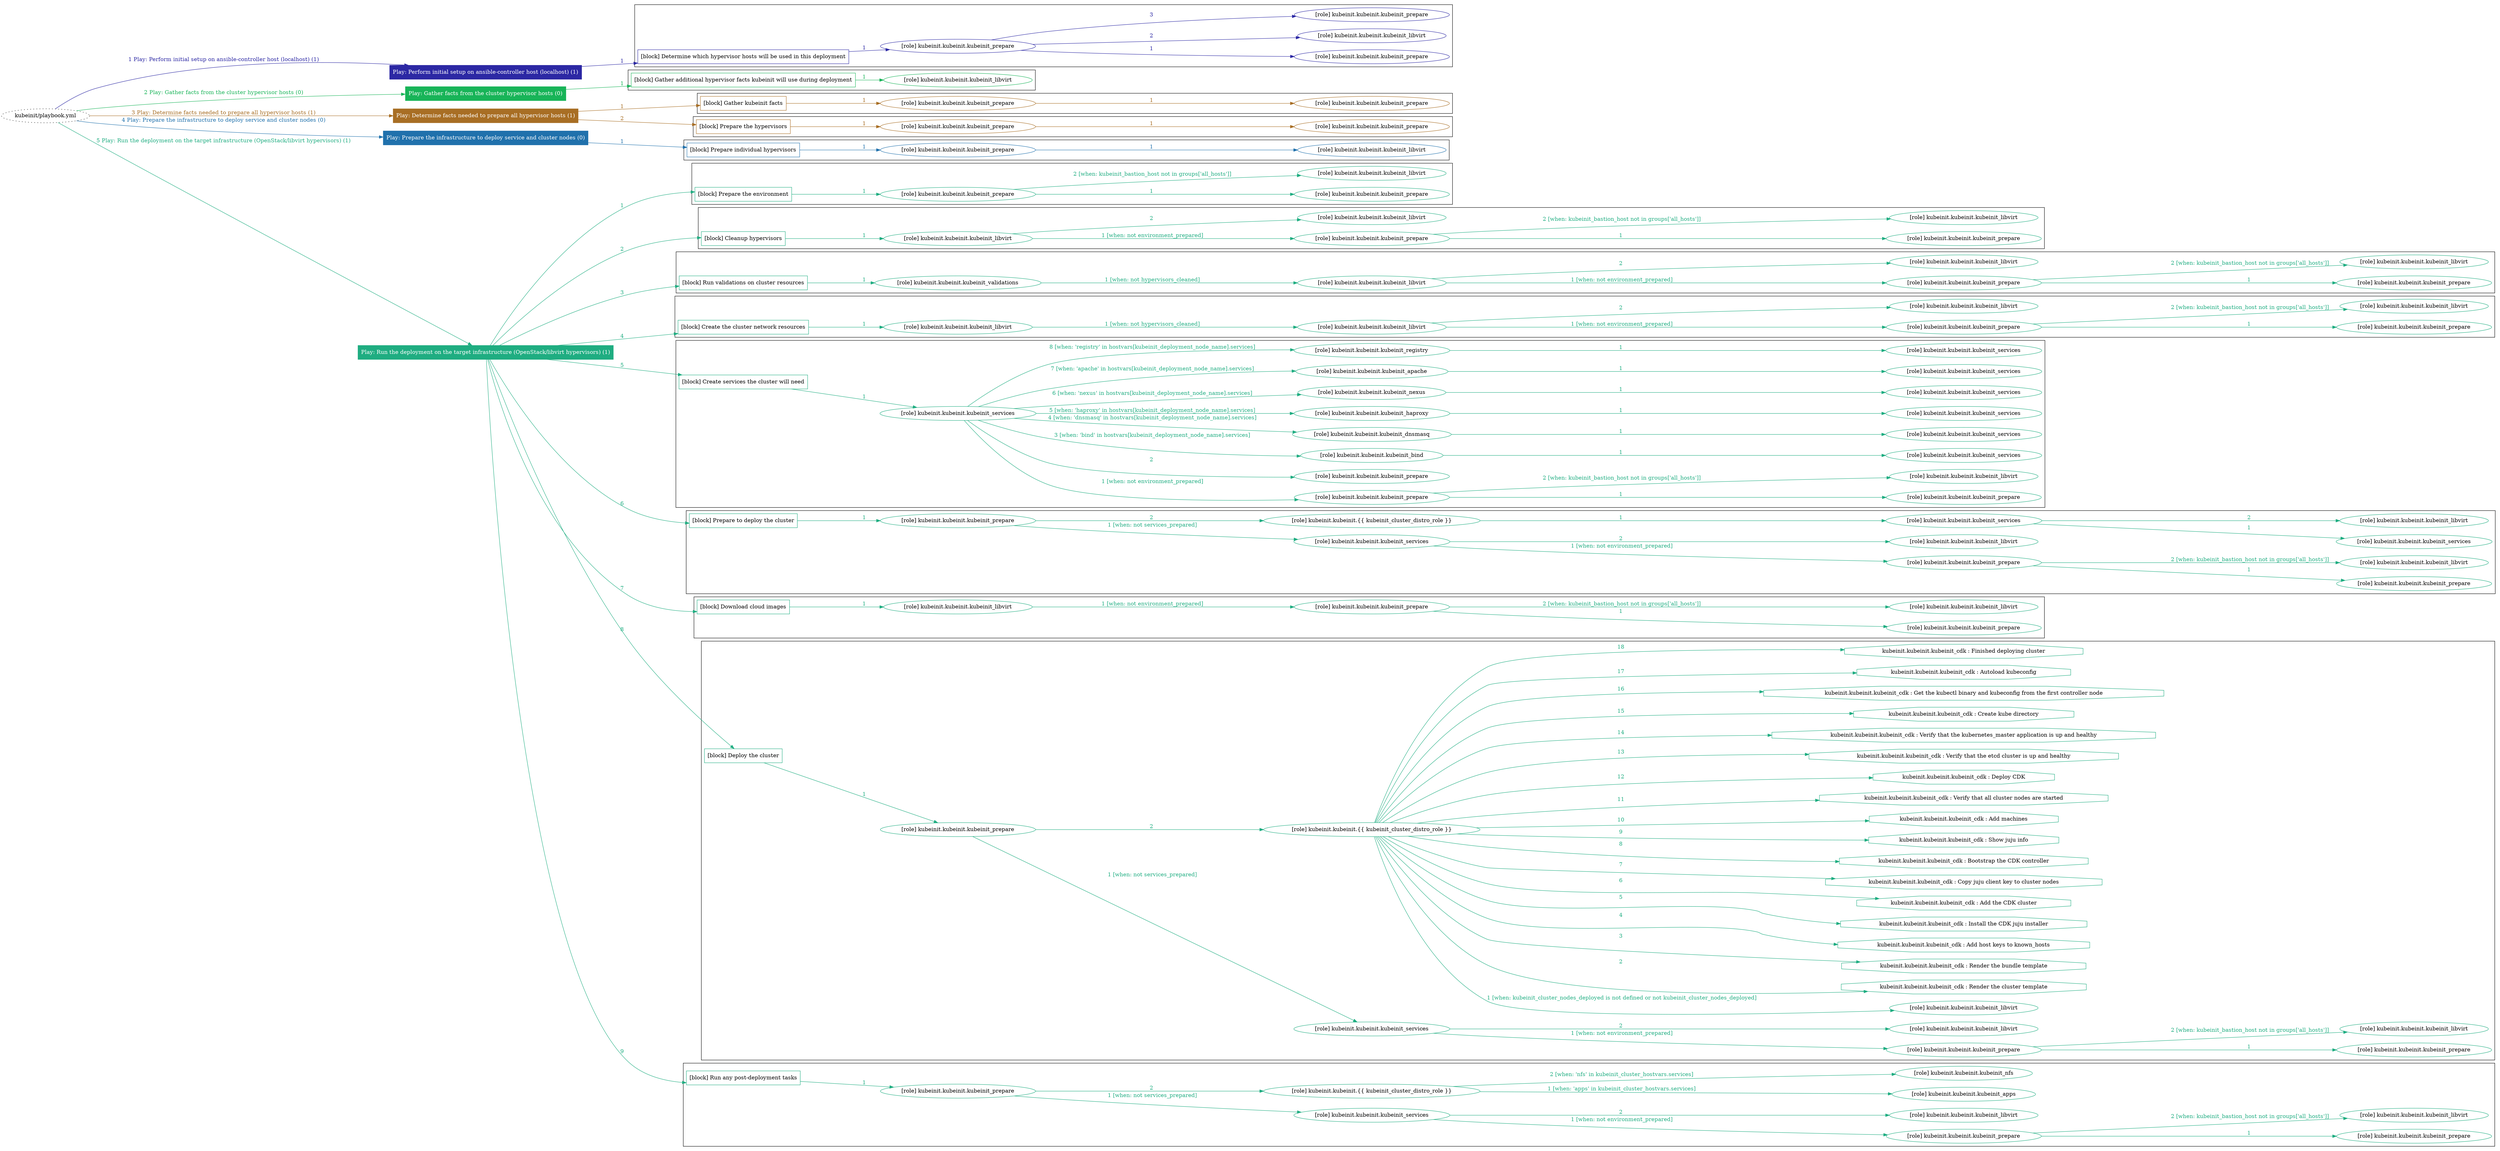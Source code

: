 digraph {
	graph [concentrate=true ordering=in rankdir=LR ratio=fill]
	edge [esep=5 sep=10]
	"kubeinit/playbook.yml" [URL="/home/runner/work/kubeinit/kubeinit/kubeinit/playbook.yml" id=playbook_99e4cdc0 style=dotted]
	"kubeinit/playbook.yml" -> play_161d84de [label="1 Play: Perform initial setup on ansible-controller host (localhost) (1)" color="#2c28a4" fontcolor="#2c28a4" id=edge_playbook_99e4cdc0_play_161d84de labeltooltip="1 Play: Perform initial setup on ansible-controller host (localhost) (1)" tooltip="1 Play: Perform initial setup on ansible-controller host (localhost) (1)"]
	subgraph "Play: Perform initial setup on ansible-controller host (localhost) (1)" {
		play_161d84de [label="Play: Perform initial setup on ansible-controller host (localhost) (1)" URL="/home/runner/work/kubeinit/kubeinit/kubeinit/playbook.yml" color="#2c28a4" fontcolor="#ffffff" id=play_161d84de shape=box style=filled tooltip=localhost]
		play_161d84de -> block_3e3df828 [label=1 color="#2c28a4" fontcolor="#2c28a4" id=edge_1_play_161d84de_block_3e3df828 labeltooltip=1 tooltip=1]
		subgraph cluster_block_3e3df828 {
			block_3e3df828 [label="[block] Determine which hypervisor hosts will be used in this deployment" URL="/home/runner/work/kubeinit/kubeinit/kubeinit/playbook.yml" color="#2c28a4" id=block_3e3df828 labeltooltip="Determine which hypervisor hosts will be used in this deployment" shape=box tooltip="Determine which hypervisor hosts will be used in this deployment"]
			block_3e3df828 -> role_c473cab2 [label="1 " color="#2c28a4" fontcolor="#2c28a4" id=edge_1_block_3e3df828_role_c473cab2 labeltooltip="1 " tooltip="1 "]
			subgraph "kubeinit.kubeinit.kubeinit_prepare" {
				role_c473cab2 [label="[role] kubeinit.kubeinit.kubeinit_prepare" URL="/home/runner/work/kubeinit/kubeinit/kubeinit/playbook.yml" color="#2c28a4" id=role_c473cab2 tooltip="kubeinit.kubeinit.kubeinit_prepare"]
				role_c473cab2 -> role_3281b7e7 [label="1 " color="#2c28a4" fontcolor="#2c28a4" id=edge_1_role_c473cab2_role_3281b7e7 labeltooltip="1 " tooltip="1 "]
				subgraph "kubeinit.kubeinit.kubeinit_prepare" {
					role_3281b7e7 [label="[role] kubeinit.kubeinit.kubeinit_prepare" URL="/home/runner/.ansible/collections/ansible_collections/kubeinit/kubeinit/roles/kubeinit_prepare/tasks/build_hypervisors_group.yml" color="#2c28a4" id=role_3281b7e7 tooltip="kubeinit.kubeinit.kubeinit_prepare"]
				}
				role_c473cab2 -> role_c84913f5 [label="2 " color="#2c28a4" fontcolor="#2c28a4" id=edge_2_role_c473cab2_role_c84913f5 labeltooltip="2 " tooltip="2 "]
				subgraph "kubeinit.kubeinit.kubeinit_libvirt" {
					role_c84913f5 [label="[role] kubeinit.kubeinit.kubeinit_libvirt" URL="/home/runner/.ansible/collections/ansible_collections/kubeinit/kubeinit/roles/kubeinit_prepare/tasks/build_hypervisors_group.yml" color="#2c28a4" id=role_c84913f5 tooltip="kubeinit.kubeinit.kubeinit_libvirt"]
				}
				role_c473cab2 -> role_f45e3b5d [label="3 " color="#2c28a4" fontcolor="#2c28a4" id=edge_3_role_c473cab2_role_f45e3b5d labeltooltip="3 " tooltip="3 "]
				subgraph "kubeinit.kubeinit.kubeinit_prepare" {
					role_f45e3b5d [label="[role] kubeinit.kubeinit.kubeinit_prepare" URL="/home/runner/.ansible/collections/ansible_collections/kubeinit/kubeinit/roles/kubeinit_prepare/tasks/build_hypervisors_group.yml" color="#2c28a4" id=role_f45e3b5d tooltip="kubeinit.kubeinit.kubeinit_prepare"]
				}
			}
		}
	}
	"kubeinit/playbook.yml" -> play_e6a51a78 [label="2 Play: Gather facts from the cluster hypervisor hosts (0)" color="#18b458" fontcolor="#18b458" id=edge_playbook_99e4cdc0_play_e6a51a78 labeltooltip="2 Play: Gather facts from the cluster hypervisor hosts (0)" tooltip="2 Play: Gather facts from the cluster hypervisor hosts (0)"]
	subgraph "Play: Gather facts from the cluster hypervisor hosts (0)" {
		play_e6a51a78 [label="Play: Gather facts from the cluster hypervisor hosts (0)" URL="/home/runner/work/kubeinit/kubeinit/kubeinit/playbook.yml" color="#18b458" fontcolor="#ffffff" id=play_e6a51a78 shape=box style=filled tooltip="Play: Gather facts from the cluster hypervisor hosts (0)"]
		play_e6a51a78 -> block_2b31ffb4 [label=1 color="#18b458" fontcolor="#18b458" id=edge_1_play_e6a51a78_block_2b31ffb4 labeltooltip=1 tooltip=1]
		subgraph cluster_block_2b31ffb4 {
			block_2b31ffb4 [label="[block] Gather additional hypervisor facts kubeinit will use during deployment" URL="/home/runner/work/kubeinit/kubeinit/kubeinit/playbook.yml" color="#18b458" id=block_2b31ffb4 labeltooltip="Gather additional hypervisor facts kubeinit will use during deployment" shape=box tooltip="Gather additional hypervisor facts kubeinit will use during deployment"]
			block_2b31ffb4 -> role_4a40d1c4 [label="1 " color="#18b458" fontcolor="#18b458" id=edge_1_block_2b31ffb4_role_4a40d1c4 labeltooltip="1 " tooltip="1 "]
			subgraph "kubeinit.kubeinit.kubeinit_libvirt" {
				role_4a40d1c4 [label="[role] kubeinit.kubeinit.kubeinit_libvirt" URL="/home/runner/work/kubeinit/kubeinit/kubeinit/playbook.yml" color="#18b458" id=role_4a40d1c4 tooltip="kubeinit.kubeinit.kubeinit_libvirt"]
			}
		}
	}
	"kubeinit/playbook.yml" -> play_08320ef5 [label="3 Play: Determine facts needed to prepare all hypervisor hosts (1)" color="#a86e24" fontcolor="#a86e24" id=edge_playbook_99e4cdc0_play_08320ef5 labeltooltip="3 Play: Determine facts needed to prepare all hypervisor hosts (1)" tooltip="3 Play: Determine facts needed to prepare all hypervisor hosts (1)"]
	subgraph "Play: Determine facts needed to prepare all hypervisor hosts (1)" {
		play_08320ef5 [label="Play: Determine facts needed to prepare all hypervisor hosts (1)" URL="/home/runner/work/kubeinit/kubeinit/kubeinit/playbook.yml" color="#a86e24" fontcolor="#ffffff" id=play_08320ef5 shape=box style=filled tooltip=localhost]
		play_08320ef5 -> block_50bea168 [label=1 color="#a86e24" fontcolor="#a86e24" id=edge_1_play_08320ef5_block_50bea168 labeltooltip=1 tooltip=1]
		subgraph cluster_block_50bea168 {
			block_50bea168 [label="[block] Gather kubeinit facts" URL="/home/runner/work/kubeinit/kubeinit/kubeinit/playbook.yml" color="#a86e24" id=block_50bea168 labeltooltip="Gather kubeinit facts" shape=box tooltip="Gather kubeinit facts"]
			block_50bea168 -> role_d5ad97d7 [label="1 " color="#a86e24" fontcolor="#a86e24" id=edge_1_block_50bea168_role_d5ad97d7 labeltooltip="1 " tooltip="1 "]
			subgraph "kubeinit.kubeinit.kubeinit_prepare" {
				role_d5ad97d7 [label="[role] kubeinit.kubeinit.kubeinit_prepare" URL="/home/runner/work/kubeinit/kubeinit/kubeinit/playbook.yml" color="#a86e24" id=role_d5ad97d7 tooltip="kubeinit.kubeinit.kubeinit_prepare"]
				role_d5ad97d7 -> role_096bb5d0 [label="1 " color="#a86e24" fontcolor="#a86e24" id=edge_1_role_d5ad97d7_role_096bb5d0 labeltooltip="1 " tooltip="1 "]
				subgraph "kubeinit.kubeinit.kubeinit_prepare" {
					role_096bb5d0 [label="[role] kubeinit.kubeinit.kubeinit_prepare" URL="/home/runner/.ansible/collections/ansible_collections/kubeinit/kubeinit/roles/kubeinit_prepare/tasks/gather_kubeinit_facts.yml" color="#a86e24" id=role_096bb5d0 tooltip="kubeinit.kubeinit.kubeinit_prepare"]
				}
			}
		}
		play_08320ef5 -> block_e4f1e18d [label=2 color="#a86e24" fontcolor="#a86e24" id=edge_2_play_08320ef5_block_e4f1e18d labeltooltip=2 tooltip=2]
		subgraph cluster_block_e4f1e18d {
			block_e4f1e18d [label="[block] Prepare the hypervisors" URL="/home/runner/work/kubeinit/kubeinit/kubeinit/playbook.yml" color="#a86e24" id=block_e4f1e18d labeltooltip="Prepare the hypervisors" shape=box tooltip="Prepare the hypervisors"]
			block_e4f1e18d -> role_d5900a3f [label="1 " color="#a86e24" fontcolor="#a86e24" id=edge_1_block_e4f1e18d_role_d5900a3f labeltooltip="1 " tooltip="1 "]
			subgraph "kubeinit.kubeinit.kubeinit_prepare" {
				role_d5900a3f [label="[role] kubeinit.kubeinit.kubeinit_prepare" URL="/home/runner/work/kubeinit/kubeinit/kubeinit/playbook.yml" color="#a86e24" id=role_d5900a3f tooltip="kubeinit.kubeinit.kubeinit_prepare"]
				role_d5900a3f -> role_4e3fe4ed [label="1 " color="#a86e24" fontcolor="#a86e24" id=edge_1_role_d5900a3f_role_4e3fe4ed labeltooltip="1 " tooltip="1 "]
				subgraph "kubeinit.kubeinit.kubeinit_prepare" {
					role_4e3fe4ed [label="[role] kubeinit.kubeinit.kubeinit_prepare" URL="/home/runner/.ansible/collections/ansible_collections/kubeinit/kubeinit/roles/kubeinit_prepare/tasks/gather_kubeinit_facts.yml" color="#a86e24" id=role_4e3fe4ed tooltip="kubeinit.kubeinit.kubeinit_prepare"]
				}
			}
		}
	}
	"kubeinit/playbook.yml" -> play_dc30ce80 [label="4 Play: Prepare the infrastructure to deploy service and cluster nodes (0)" color="#2071ac" fontcolor="#2071ac" id=edge_playbook_99e4cdc0_play_dc30ce80 labeltooltip="4 Play: Prepare the infrastructure to deploy service and cluster nodes (0)" tooltip="4 Play: Prepare the infrastructure to deploy service and cluster nodes (0)"]
	subgraph "Play: Prepare the infrastructure to deploy service and cluster nodes (0)" {
		play_dc30ce80 [label="Play: Prepare the infrastructure to deploy service and cluster nodes (0)" URL="/home/runner/work/kubeinit/kubeinit/kubeinit/playbook.yml" color="#2071ac" fontcolor="#ffffff" id=play_dc30ce80 shape=box style=filled tooltip="Play: Prepare the infrastructure to deploy service and cluster nodes (0)"]
		play_dc30ce80 -> block_20f29e23 [label=1 color="#2071ac" fontcolor="#2071ac" id=edge_1_play_dc30ce80_block_20f29e23 labeltooltip=1 tooltip=1]
		subgraph cluster_block_20f29e23 {
			block_20f29e23 [label="[block] Prepare individual hypervisors" URL="/home/runner/work/kubeinit/kubeinit/kubeinit/playbook.yml" color="#2071ac" id=block_20f29e23 labeltooltip="Prepare individual hypervisors" shape=box tooltip="Prepare individual hypervisors"]
			block_20f29e23 -> role_0ef5d79c [label="1 " color="#2071ac" fontcolor="#2071ac" id=edge_1_block_20f29e23_role_0ef5d79c labeltooltip="1 " tooltip="1 "]
			subgraph "kubeinit.kubeinit.kubeinit_prepare" {
				role_0ef5d79c [label="[role] kubeinit.kubeinit.kubeinit_prepare" URL="/home/runner/work/kubeinit/kubeinit/kubeinit/playbook.yml" color="#2071ac" id=role_0ef5d79c tooltip="kubeinit.kubeinit.kubeinit_prepare"]
				role_0ef5d79c -> role_0bd77ee6 [label="1 " color="#2071ac" fontcolor="#2071ac" id=edge_1_role_0ef5d79c_role_0bd77ee6 labeltooltip="1 " tooltip="1 "]
				subgraph "kubeinit.kubeinit.kubeinit_libvirt" {
					role_0bd77ee6 [label="[role] kubeinit.kubeinit.kubeinit_libvirt" URL="/home/runner/.ansible/collections/ansible_collections/kubeinit/kubeinit/roles/kubeinit_prepare/tasks/prepare_hypervisor.yml" color="#2071ac" id=role_0bd77ee6 tooltip="kubeinit.kubeinit.kubeinit_libvirt"]
				}
			}
		}
	}
	"kubeinit/playbook.yml" -> play_e8a8265e [label="5 Play: Run the deployment on the target infrastructure (OpenStack/libvirt hypervisors) (1)" color="#1fad81" fontcolor="#1fad81" id=edge_playbook_99e4cdc0_play_e8a8265e labeltooltip="5 Play: Run the deployment on the target infrastructure (OpenStack/libvirt hypervisors) (1)" tooltip="5 Play: Run the deployment on the target infrastructure (OpenStack/libvirt hypervisors) (1)"]
	subgraph "Play: Run the deployment on the target infrastructure (OpenStack/libvirt hypervisors) (1)" {
		play_e8a8265e [label="Play: Run the deployment on the target infrastructure (OpenStack/libvirt hypervisors) (1)" URL="/home/runner/work/kubeinit/kubeinit/kubeinit/playbook.yml" color="#1fad81" fontcolor="#ffffff" id=play_e8a8265e shape=box style=filled tooltip=localhost]
		play_e8a8265e -> block_9f7fe5d7 [label=1 color="#1fad81" fontcolor="#1fad81" id=edge_1_play_e8a8265e_block_9f7fe5d7 labeltooltip=1 tooltip=1]
		subgraph cluster_block_9f7fe5d7 {
			block_9f7fe5d7 [label="[block] Prepare the environment" URL="/home/runner/work/kubeinit/kubeinit/kubeinit/playbook.yml" color="#1fad81" id=block_9f7fe5d7 labeltooltip="Prepare the environment" shape=box tooltip="Prepare the environment"]
			block_9f7fe5d7 -> role_ac8e544d [label="1 " color="#1fad81" fontcolor="#1fad81" id=edge_1_block_9f7fe5d7_role_ac8e544d labeltooltip="1 " tooltip="1 "]
			subgraph "kubeinit.kubeinit.kubeinit_prepare" {
				role_ac8e544d [label="[role] kubeinit.kubeinit.kubeinit_prepare" URL="/home/runner/work/kubeinit/kubeinit/kubeinit/playbook.yml" color="#1fad81" id=role_ac8e544d tooltip="kubeinit.kubeinit.kubeinit_prepare"]
				role_ac8e544d -> role_c85bae5f [label="1 " color="#1fad81" fontcolor="#1fad81" id=edge_1_role_ac8e544d_role_c85bae5f labeltooltip="1 " tooltip="1 "]
				subgraph "kubeinit.kubeinit.kubeinit_prepare" {
					role_c85bae5f [label="[role] kubeinit.kubeinit.kubeinit_prepare" URL="/home/runner/.ansible/collections/ansible_collections/kubeinit/kubeinit/roles/kubeinit_prepare/tasks/gather_kubeinit_facts.yml" color="#1fad81" id=role_c85bae5f tooltip="kubeinit.kubeinit.kubeinit_prepare"]
				}
				role_ac8e544d -> role_9a8d7d4e [label="2 [when: kubeinit_bastion_host not in groups['all_hosts']]" color="#1fad81" fontcolor="#1fad81" id=edge_2_role_ac8e544d_role_9a8d7d4e labeltooltip="2 [when: kubeinit_bastion_host not in groups['all_hosts']]" tooltip="2 [when: kubeinit_bastion_host not in groups['all_hosts']]"]
				subgraph "kubeinit.kubeinit.kubeinit_libvirt" {
					role_9a8d7d4e [label="[role] kubeinit.kubeinit.kubeinit_libvirt" URL="/home/runner/.ansible/collections/ansible_collections/kubeinit/kubeinit/roles/kubeinit_prepare/tasks/main.yml" color="#1fad81" id=role_9a8d7d4e tooltip="kubeinit.kubeinit.kubeinit_libvirt"]
				}
			}
		}
		play_e8a8265e -> block_41b24a0a [label=2 color="#1fad81" fontcolor="#1fad81" id=edge_2_play_e8a8265e_block_41b24a0a labeltooltip=2 tooltip=2]
		subgraph cluster_block_41b24a0a {
			block_41b24a0a [label="[block] Cleanup hypervisors" URL="/home/runner/work/kubeinit/kubeinit/kubeinit/playbook.yml" color="#1fad81" id=block_41b24a0a labeltooltip="Cleanup hypervisors" shape=box tooltip="Cleanup hypervisors"]
			block_41b24a0a -> role_3ce120d8 [label="1 " color="#1fad81" fontcolor="#1fad81" id=edge_1_block_41b24a0a_role_3ce120d8 labeltooltip="1 " tooltip="1 "]
			subgraph "kubeinit.kubeinit.kubeinit_libvirt" {
				role_3ce120d8 [label="[role] kubeinit.kubeinit.kubeinit_libvirt" URL="/home/runner/work/kubeinit/kubeinit/kubeinit/playbook.yml" color="#1fad81" id=role_3ce120d8 tooltip="kubeinit.kubeinit.kubeinit_libvirt"]
				role_3ce120d8 -> role_c20e4960 [label="1 [when: not environment_prepared]" color="#1fad81" fontcolor="#1fad81" id=edge_1_role_3ce120d8_role_c20e4960 labeltooltip="1 [when: not environment_prepared]" tooltip="1 [when: not environment_prepared]"]
				subgraph "kubeinit.kubeinit.kubeinit_prepare" {
					role_c20e4960 [label="[role] kubeinit.kubeinit.kubeinit_prepare" URL="/home/runner/.ansible/collections/ansible_collections/kubeinit/kubeinit/roles/kubeinit_libvirt/tasks/cleanup_hypervisors.yml" color="#1fad81" id=role_c20e4960 tooltip="kubeinit.kubeinit.kubeinit_prepare"]
					role_c20e4960 -> role_68c12c0e [label="1 " color="#1fad81" fontcolor="#1fad81" id=edge_1_role_c20e4960_role_68c12c0e labeltooltip="1 " tooltip="1 "]
					subgraph "kubeinit.kubeinit.kubeinit_prepare" {
						role_68c12c0e [label="[role] kubeinit.kubeinit.kubeinit_prepare" URL="/home/runner/.ansible/collections/ansible_collections/kubeinit/kubeinit/roles/kubeinit_prepare/tasks/gather_kubeinit_facts.yml" color="#1fad81" id=role_68c12c0e tooltip="kubeinit.kubeinit.kubeinit_prepare"]
					}
					role_c20e4960 -> role_7ad137e4 [label="2 [when: kubeinit_bastion_host not in groups['all_hosts']]" color="#1fad81" fontcolor="#1fad81" id=edge_2_role_c20e4960_role_7ad137e4 labeltooltip="2 [when: kubeinit_bastion_host not in groups['all_hosts']]" tooltip="2 [when: kubeinit_bastion_host not in groups['all_hosts']]"]
					subgraph "kubeinit.kubeinit.kubeinit_libvirt" {
						role_7ad137e4 [label="[role] kubeinit.kubeinit.kubeinit_libvirt" URL="/home/runner/.ansible/collections/ansible_collections/kubeinit/kubeinit/roles/kubeinit_prepare/tasks/main.yml" color="#1fad81" id=role_7ad137e4 tooltip="kubeinit.kubeinit.kubeinit_libvirt"]
					}
				}
				role_3ce120d8 -> role_07edcc9f [label="2 " color="#1fad81" fontcolor="#1fad81" id=edge_2_role_3ce120d8_role_07edcc9f labeltooltip="2 " tooltip="2 "]
				subgraph "kubeinit.kubeinit.kubeinit_libvirt" {
					role_07edcc9f [label="[role] kubeinit.kubeinit.kubeinit_libvirt" URL="/home/runner/.ansible/collections/ansible_collections/kubeinit/kubeinit/roles/kubeinit_libvirt/tasks/cleanup_hypervisors.yml" color="#1fad81" id=role_07edcc9f tooltip="kubeinit.kubeinit.kubeinit_libvirt"]
				}
			}
		}
		play_e8a8265e -> block_aa0507fa [label=3 color="#1fad81" fontcolor="#1fad81" id=edge_3_play_e8a8265e_block_aa0507fa labeltooltip=3 tooltip=3]
		subgraph cluster_block_aa0507fa {
			block_aa0507fa [label="[block] Run validations on cluster resources" URL="/home/runner/work/kubeinit/kubeinit/kubeinit/playbook.yml" color="#1fad81" id=block_aa0507fa labeltooltip="Run validations on cluster resources" shape=box tooltip="Run validations on cluster resources"]
			block_aa0507fa -> role_83632a54 [label="1 " color="#1fad81" fontcolor="#1fad81" id=edge_1_block_aa0507fa_role_83632a54 labeltooltip="1 " tooltip="1 "]
			subgraph "kubeinit.kubeinit.kubeinit_validations" {
				role_83632a54 [label="[role] kubeinit.kubeinit.kubeinit_validations" URL="/home/runner/work/kubeinit/kubeinit/kubeinit/playbook.yml" color="#1fad81" id=role_83632a54 tooltip="kubeinit.kubeinit.kubeinit_validations"]
				role_83632a54 -> role_54c203d8 [label="1 [when: not hypervisors_cleaned]" color="#1fad81" fontcolor="#1fad81" id=edge_1_role_83632a54_role_54c203d8 labeltooltip="1 [when: not hypervisors_cleaned]" tooltip="1 [when: not hypervisors_cleaned]"]
				subgraph "kubeinit.kubeinit.kubeinit_libvirt" {
					role_54c203d8 [label="[role] kubeinit.kubeinit.kubeinit_libvirt" URL="/home/runner/.ansible/collections/ansible_collections/kubeinit/kubeinit/roles/kubeinit_validations/tasks/main.yml" color="#1fad81" id=role_54c203d8 tooltip="kubeinit.kubeinit.kubeinit_libvirt"]
					role_54c203d8 -> role_7da72b85 [label="1 [when: not environment_prepared]" color="#1fad81" fontcolor="#1fad81" id=edge_1_role_54c203d8_role_7da72b85 labeltooltip="1 [when: not environment_prepared]" tooltip="1 [when: not environment_prepared]"]
					subgraph "kubeinit.kubeinit.kubeinit_prepare" {
						role_7da72b85 [label="[role] kubeinit.kubeinit.kubeinit_prepare" URL="/home/runner/.ansible/collections/ansible_collections/kubeinit/kubeinit/roles/kubeinit_libvirt/tasks/cleanup_hypervisors.yml" color="#1fad81" id=role_7da72b85 tooltip="kubeinit.kubeinit.kubeinit_prepare"]
						role_7da72b85 -> role_8652bc5d [label="1 " color="#1fad81" fontcolor="#1fad81" id=edge_1_role_7da72b85_role_8652bc5d labeltooltip="1 " tooltip="1 "]
						subgraph "kubeinit.kubeinit.kubeinit_prepare" {
							role_8652bc5d [label="[role] kubeinit.kubeinit.kubeinit_prepare" URL="/home/runner/.ansible/collections/ansible_collections/kubeinit/kubeinit/roles/kubeinit_prepare/tasks/gather_kubeinit_facts.yml" color="#1fad81" id=role_8652bc5d tooltip="kubeinit.kubeinit.kubeinit_prepare"]
						}
						role_7da72b85 -> role_6cbb8be8 [label="2 [when: kubeinit_bastion_host not in groups['all_hosts']]" color="#1fad81" fontcolor="#1fad81" id=edge_2_role_7da72b85_role_6cbb8be8 labeltooltip="2 [when: kubeinit_bastion_host not in groups['all_hosts']]" tooltip="2 [when: kubeinit_bastion_host not in groups['all_hosts']]"]
						subgraph "kubeinit.kubeinit.kubeinit_libvirt" {
							role_6cbb8be8 [label="[role] kubeinit.kubeinit.kubeinit_libvirt" URL="/home/runner/.ansible/collections/ansible_collections/kubeinit/kubeinit/roles/kubeinit_prepare/tasks/main.yml" color="#1fad81" id=role_6cbb8be8 tooltip="kubeinit.kubeinit.kubeinit_libvirt"]
						}
					}
					role_54c203d8 -> role_81db65e4 [label="2 " color="#1fad81" fontcolor="#1fad81" id=edge_2_role_54c203d8_role_81db65e4 labeltooltip="2 " tooltip="2 "]
					subgraph "kubeinit.kubeinit.kubeinit_libvirt" {
						role_81db65e4 [label="[role] kubeinit.kubeinit.kubeinit_libvirt" URL="/home/runner/.ansible/collections/ansible_collections/kubeinit/kubeinit/roles/kubeinit_libvirt/tasks/cleanup_hypervisors.yml" color="#1fad81" id=role_81db65e4 tooltip="kubeinit.kubeinit.kubeinit_libvirt"]
					}
				}
			}
		}
		play_e8a8265e -> block_c0ad0f9e [label=4 color="#1fad81" fontcolor="#1fad81" id=edge_4_play_e8a8265e_block_c0ad0f9e labeltooltip=4 tooltip=4]
		subgraph cluster_block_c0ad0f9e {
			block_c0ad0f9e [label="[block] Create the cluster network resources" URL="/home/runner/work/kubeinit/kubeinit/kubeinit/playbook.yml" color="#1fad81" id=block_c0ad0f9e labeltooltip="Create the cluster network resources" shape=box tooltip="Create the cluster network resources"]
			block_c0ad0f9e -> role_61a31817 [label="1 " color="#1fad81" fontcolor="#1fad81" id=edge_1_block_c0ad0f9e_role_61a31817 labeltooltip="1 " tooltip="1 "]
			subgraph "kubeinit.kubeinit.kubeinit_libvirt" {
				role_61a31817 [label="[role] kubeinit.kubeinit.kubeinit_libvirt" URL="/home/runner/work/kubeinit/kubeinit/kubeinit/playbook.yml" color="#1fad81" id=role_61a31817 tooltip="kubeinit.kubeinit.kubeinit_libvirt"]
				role_61a31817 -> role_8ab1a477 [label="1 [when: not hypervisors_cleaned]" color="#1fad81" fontcolor="#1fad81" id=edge_1_role_61a31817_role_8ab1a477 labeltooltip="1 [when: not hypervisors_cleaned]" tooltip="1 [when: not hypervisors_cleaned]"]
				subgraph "kubeinit.kubeinit.kubeinit_libvirt" {
					role_8ab1a477 [label="[role] kubeinit.kubeinit.kubeinit_libvirt" URL="/home/runner/.ansible/collections/ansible_collections/kubeinit/kubeinit/roles/kubeinit_libvirt/tasks/create_network.yml" color="#1fad81" id=role_8ab1a477 tooltip="kubeinit.kubeinit.kubeinit_libvirt"]
					role_8ab1a477 -> role_0761aad7 [label="1 [when: not environment_prepared]" color="#1fad81" fontcolor="#1fad81" id=edge_1_role_8ab1a477_role_0761aad7 labeltooltip="1 [when: not environment_prepared]" tooltip="1 [when: not environment_prepared]"]
					subgraph "kubeinit.kubeinit.kubeinit_prepare" {
						role_0761aad7 [label="[role] kubeinit.kubeinit.kubeinit_prepare" URL="/home/runner/.ansible/collections/ansible_collections/kubeinit/kubeinit/roles/kubeinit_libvirt/tasks/cleanup_hypervisors.yml" color="#1fad81" id=role_0761aad7 tooltip="kubeinit.kubeinit.kubeinit_prepare"]
						role_0761aad7 -> role_81135962 [label="1 " color="#1fad81" fontcolor="#1fad81" id=edge_1_role_0761aad7_role_81135962 labeltooltip="1 " tooltip="1 "]
						subgraph "kubeinit.kubeinit.kubeinit_prepare" {
							role_81135962 [label="[role] kubeinit.kubeinit.kubeinit_prepare" URL="/home/runner/.ansible/collections/ansible_collections/kubeinit/kubeinit/roles/kubeinit_prepare/tasks/gather_kubeinit_facts.yml" color="#1fad81" id=role_81135962 tooltip="kubeinit.kubeinit.kubeinit_prepare"]
						}
						role_0761aad7 -> role_7d350db7 [label="2 [when: kubeinit_bastion_host not in groups['all_hosts']]" color="#1fad81" fontcolor="#1fad81" id=edge_2_role_0761aad7_role_7d350db7 labeltooltip="2 [when: kubeinit_bastion_host not in groups['all_hosts']]" tooltip="2 [when: kubeinit_bastion_host not in groups['all_hosts']]"]
						subgraph "kubeinit.kubeinit.kubeinit_libvirt" {
							role_7d350db7 [label="[role] kubeinit.kubeinit.kubeinit_libvirt" URL="/home/runner/.ansible/collections/ansible_collections/kubeinit/kubeinit/roles/kubeinit_prepare/tasks/main.yml" color="#1fad81" id=role_7d350db7 tooltip="kubeinit.kubeinit.kubeinit_libvirt"]
						}
					}
					role_8ab1a477 -> role_02c72db8 [label="2 " color="#1fad81" fontcolor="#1fad81" id=edge_2_role_8ab1a477_role_02c72db8 labeltooltip="2 " tooltip="2 "]
					subgraph "kubeinit.kubeinit.kubeinit_libvirt" {
						role_02c72db8 [label="[role] kubeinit.kubeinit.kubeinit_libvirt" URL="/home/runner/.ansible/collections/ansible_collections/kubeinit/kubeinit/roles/kubeinit_libvirt/tasks/cleanup_hypervisors.yml" color="#1fad81" id=role_02c72db8 tooltip="kubeinit.kubeinit.kubeinit_libvirt"]
					}
				}
			}
		}
		play_e8a8265e -> block_51359ea3 [label=5 color="#1fad81" fontcolor="#1fad81" id=edge_5_play_e8a8265e_block_51359ea3 labeltooltip=5 tooltip=5]
		subgraph cluster_block_51359ea3 {
			block_51359ea3 [label="[block] Create services the cluster will need" URL="/home/runner/work/kubeinit/kubeinit/kubeinit/playbook.yml" color="#1fad81" id=block_51359ea3 labeltooltip="Create services the cluster will need" shape=box tooltip="Create services the cluster will need"]
			block_51359ea3 -> role_bd3892bc [label="1 " color="#1fad81" fontcolor="#1fad81" id=edge_1_block_51359ea3_role_bd3892bc labeltooltip="1 " tooltip="1 "]
			subgraph "kubeinit.kubeinit.kubeinit_services" {
				role_bd3892bc [label="[role] kubeinit.kubeinit.kubeinit_services" URL="/home/runner/work/kubeinit/kubeinit/kubeinit/playbook.yml" color="#1fad81" id=role_bd3892bc tooltip="kubeinit.kubeinit.kubeinit_services"]
				role_bd3892bc -> role_f8c308e0 [label="1 [when: not environment_prepared]" color="#1fad81" fontcolor="#1fad81" id=edge_1_role_bd3892bc_role_f8c308e0 labeltooltip="1 [when: not environment_prepared]" tooltip="1 [when: not environment_prepared]"]
				subgraph "kubeinit.kubeinit.kubeinit_prepare" {
					role_f8c308e0 [label="[role] kubeinit.kubeinit.kubeinit_prepare" URL="/home/runner/.ansible/collections/ansible_collections/kubeinit/kubeinit/roles/kubeinit_services/tasks/main.yml" color="#1fad81" id=role_f8c308e0 tooltip="kubeinit.kubeinit.kubeinit_prepare"]
					role_f8c308e0 -> role_ce4ffeed [label="1 " color="#1fad81" fontcolor="#1fad81" id=edge_1_role_f8c308e0_role_ce4ffeed labeltooltip="1 " tooltip="1 "]
					subgraph "kubeinit.kubeinit.kubeinit_prepare" {
						role_ce4ffeed [label="[role] kubeinit.kubeinit.kubeinit_prepare" URL="/home/runner/.ansible/collections/ansible_collections/kubeinit/kubeinit/roles/kubeinit_prepare/tasks/gather_kubeinit_facts.yml" color="#1fad81" id=role_ce4ffeed tooltip="kubeinit.kubeinit.kubeinit_prepare"]
					}
					role_f8c308e0 -> role_ac28af07 [label="2 [when: kubeinit_bastion_host not in groups['all_hosts']]" color="#1fad81" fontcolor="#1fad81" id=edge_2_role_f8c308e0_role_ac28af07 labeltooltip="2 [when: kubeinit_bastion_host not in groups['all_hosts']]" tooltip="2 [when: kubeinit_bastion_host not in groups['all_hosts']]"]
					subgraph "kubeinit.kubeinit.kubeinit_libvirt" {
						role_ac28af07 [label="[role] kubeinit.kubeinit.kubeinit_libvirt" URL="/home/runner/.ansible/collections/ansible_collections/kubeinit/kubeinit/roles/kubeinit_prepare/tasks/main.yml" color="#1fad81" id=role_ac28af07 tooltip="kubeinit.kubeinit.kubeinit_libvirt"]
					}
				}
				role_bd3892bc -> role_76ce9e33 [label="2 " color="#1fad81" fontcolor="#1fad81" id=edge_2_role_bd3892bc_role_76ce9e33 labeltooltip="2 " tooltip="2 "]
				subgraph "kubeinit.kubeinit.kubeinit_prepare" {
					role_76ce9e33 [label="[role] kubeinit.kubeinit.kubeinit_prepare" URL="/home/runner/.ansible/collections/ansible_collections/kubeinit/kubeinit/roles/kubeinit_services/tasks/00_create_service_pod.yml" color="#1fad81" id=role_76ce9e33 tooltip="kubeinit.kubeinit.kubeinit_prepare"]
				}
				role_bd3892bc -> role_449f8aff [label="3 [when: 'bind' in hostvars[kubeinit_deployment_node_name].services]" color="#1fad81" fontcolor="#1fad81" id=edge_3_role_bd3892bc_role_449f8aff labeltooltip="3 [when: 'bind' in hostvars[kubeinit_deployment_node_name].services]" tooltip="3 [when: 'bind' in hostvars[kubeinit_deployment_node_name].services]"]
				subgraph "kubeinit.kubeinit.kubeinit_bind" {
					role_449f8aff [label="[role] kubeinit.kubeinit.kubeinit_bind" URL="/home/runner/.ansible/collections/ansible_collections/kubeinit/kubeinit/roles/kubeinit_services/tasks/start_services_containers.yml" color="#1fad81" id=role_449f8aff tooltip="kubeinit.kubeinit.kubeinit_bind"]
					role_449f8aff -> role_d55c4c99 [label="1 " color="#1fad81" fontcolor="#1fad81" id=edge_1_role_449f8aff_role_d55c4c99 labeltooltip="1 " tooltip="1 "]
					subgraph "kubeinit.kubeinit.kubeinit_services" {
						role_d55c4c99 [label="[role] kubeinit.kubeinit.kubeinit_services" URL="/home/runner/.ansible/collections/ansible_collections/kubeinit/kubeinit/roles/kubeinit_bind/tasks/main.yml" color="#1fad81" id=role_d55c4c99 tooltip="kubeinit.kubeinit.kubeinit_services"]
					}
				}
				role_bd3892bc -> role_cc4bdcf3 [label="4 [when: 'dnsmasq' in hostvars[kubeinit_deployment_node_name].services]" color="#1fad81" fontcolor="#1fad81" id=edge_4_role_bd3892bc_role_cc4bdcf3 labeltooltip="4 [when: 'dnsmasq' in hostvars[kubeinit_deployment_node_name].services]" tooltip="4 [when: 'dnsmasq' in hostvars[kubeinit_deployment_node_name].services]"]
				subgraph "kubeinit.kubeinit.kubeinit_dnsmasq" {
					role_cc4bdcf3 [label="[role] kubeinit.kubeinit.kubeinit_dnsmasq" URL="/home/runner/.ansible/collections/ansible_collections/kubeinit/kubeinit/roles/kubeinit_services/tasks/start_services_containers.yml" color="#1fad81" id=role_cc4bdcf3 tooltip="kubeinit.kubeinit.kubeinit_dnsmasq"]
					role_cc4bdcf3 -> role_ef7ce216 [label="1 " color="#1fad81" fontcolor="#1fad81" id=edge_1_role_cc4bdcf3_role_ef7ce216 labeltooltip="1 " tooltip="1 "]
					subgraph "kubeinit.kubeinit.kubeinit_services" {
						role_ef7ce216 [label="[role] kubeinit.kubeinit.kubeinit_services" URL="/home/runner/.ansible/collections/ansible_collections/kubeinit/kubeinit/roles/kubeinit_dnsmasq/tasks/main.yml" color="#1fad81" id=role_ef7ce216 tooltip="kubeinit.kubeinit.kubeinit_services"]
					}
				}
				role_bd3892bc -> role_e4c21d3d [label="5 [when: 'haproxy' in hostvars[kubeinit_deployment_node_name].services]" color="#1fad81" fontcolor="#1fad81" id=edge_5_role_bd3892bc_role_e4c21d3d labeltooltip="5 [when: 'haproxy' in hostvars[kubeinit_deployment_node_name].services]" tooltip="5 [when: 'haproxy' in hostvars[kubeinit_deployment_node_name].services]"]
				subgraph "kubeinit.kubeinit.kubeinit_haproxy" {
					role_e4c21d3d [label="[role] kubeinit.kubeinit.kubeinit_haproxy" URL="/home/runner/.ansible/collections/ansible_collections/kubeinit/kubeinit/roles/kubeinit_services/tasks/start_services_containers.yml" color="#1fad81" id=role_e4c21d3d tooltip="kubeinit.kubeinit.kubeinit_haproxy"]
					role_e4c21d3d -> role_dfba9167 [label="1 " color="#1fad81" fontcolor="#1fad81" id=edge_1_role_e4c21d3d_role_dfba9167 labeltooltip="1 " tooltip="1 "]
					subgraph "kubeinit.kubeinit.kubeinit_services" {
						role_dfba9167 [label="[role] kubeinit.kubeinit.kubeinit_services" URL="/home/runner/.ansible/collections/ansible_collections/kubeinit/kubeinit/roles/kubeinit_haproxy/tasks/main.yml" color="#1fad81" id=role_dfba9167 tooltip="kubeinit.kubeinit.kubeinit_services"]
					}
				}
				role_bd3892bc -> role_edf9d4e5 [label="6 [when: 'nexus' in hostvars[kubeinit_deployment_node_name].services]" color="#1fad81" fontcolor="#1fad81" id=edge_6_role_bd3892bc_role_edf9d4e5 labeltooltip="6 [when: 'nexus' in hostvars[kubeinit_deployment_node_name].services]" tooltip="6 [when: 'nexus' in hostvars[kubeinit_deployment_node_name].services]"]
				subgraph "kubeinit.kubeinit.kubeinit_nexus" {
					role_edf9d4e5 [label="[role] kubeinit.kubeinit.kubeinit_nexus" URL="/home/runner/.ansible/collections/ansible_collections/kubeinit/kubeinit/roles/kubeinit_services/tasks/start_services_containers.yml" color="#1fad81" id=role_edf9d4e5 tooltip="kubeinit.kubeinit.kubeinit_nexus"]
					role_edf9d4e5 -> role_3012b830 [label="1 " color="#1fad81" fontcolor="#1fad81" id=edge_1_role_edf9d4e5_role_3012b830 labeltooltip="1 " tooltip="1 "]
					subgraph "kubeinit.kubeinit.kubeinit_services" {
						role_3012b830 [label="[role] kubeinit.kubeinit.kubeinit_services" URL="/home/runner/.ansible/collections/ansible_collections/kubeinit/kubeinit/roles/kubeinit_nexus/tasks/main.yml" color="#1fad81" id=role_3012b830 tooltip="kubeinit.kubeinit.kubeinit_services"]
					}
				}
				role_bd3892bc -> role_a33693ef [label="7 [when: 'apache' in hostvars[kubeinit_deployment_node_name].services]" color="#1fad81" fontcolor="#1fad81" id=edge_7_role_bd3892bc_role_a33693ef labeltooltip="7 [when: 'apache' in hostvars[kubeinit_deployment_node_name].services]" tooltip="7 [when: 'apache' in hostvars[kubeinit_deployment_node_name].services]"]
				subgraph "kubeinit.kubeinit.kubeinit_apache" {
					role_a33693ef [label="[role] kubeinit.kubeinit.kubeinit_apache" URL="/home/runner/.ansible/collections/ansible_collections/kubeinit/kubeinit/roles/kubeinit_services/tasks/start_services_containers.yml" color="#1fad81" id=role_a33693ef tooltip="kubeinit.kubeinit.kubeinit_apache"]
					role_a33693ef -> role_19180709 [label="1 " color="#1fad81" fontcolor="#1fad81" id=edge_1_role_a33693ef_role_19180709 labeltooltip="1 " tooltip="1 "]
					subgraph "kubeinit.kubeinit.kubeinit_services" {
						role_19180709 [label="[role] kubeinit.kubeinit.kubeinit_services" URL="/home/runner/.ansible/collections/ansible_collections/kubeinit/kubeinit/roles/kubeinit_apache/tasks/main.yml" color="#1fad81" id=role_19180709 tooltip="kubeinit.kubeinit.kubeinit_services"]
					}
				}
				role_bd3892bc -> role_68eb0395 [label="8 [when: 'registry' in hostvars[kubeinit_deployment_node_name].services]" color="#1fad81" fontcolor="#1fad81" id=edge_8_role_bd3892bc_role_68eb0395 labeltooltip="8 [when: 'registry' in hostvars[kubeinit_deployment_node_name].services]" tooltip="8 [when: 'registry' in hostvars[kubeinit_deployment_node_name].services]"]
				subgraph "kubeinit.kubeinit.kubeinit_registry" {
					role_68eb0395 [label="[role] kubeinit.kubeinit.kubeinit_registry" URL="/home/runner/.ansible/collections/ansible_collections/kubeinit/kubeinit/roles/kubeinit_services/tasks/start_services_containers.yml" color="#1fad81" id=role_68eb0395 tooltip="kubeinit.kubeinit.kubeinit_registry"]
					role_68eb0395 -> role_e1403582 [label="1 " color="#1fad81" fontcolor="#1fad81" id=edge_1_role_68eb0395_role_e1403582 labeltooltip="1 " tooltip="1 "]
					subgraph "kubeinit.kubeinit.kubeinit_services" {
						role_e1403582 [label="[role] kubeinit.kubeinit.kubeinit_services" URL="/home/runner/.ansible/collections/ansible_collections/kubeinit/kubeinit/roles/kubeinit_registry/tasks/main.yml" color="#1fad81" id=role_e1403582 tooltip="kubeinit.kubeinit.kubeinit_services"]
					}
				}
			}
		}
		play_e8a8265e -> block_4f2f1570 [label=6 color="#1fad81" fontcolor="#1fad81" id=edge_6_play_e8a8265e_block_4f2f1570 labeltooltip=6 tooltip=6]
		subgraph cluster_block_4f2f1570 {
			block_4f2f1570 [label="[block] Prepare to deploy the cluster" URL="/home/runner/work/kubeinit/kubeinit/kubeinit/playbook.yml" color="#1fad81" id=block_4f2f1570 labeltooltip="Prepare to deploy the cluster" shape=box tooltip="Prepare to deploy the cluster"]
			block_4f2f1570 -> role_da948471 [label="1 " color="#1fad81" fontcolor="#1fad81" id=edge_1_block_4f2f1570_role_da948471 labeltooltip="1 " tooltip="1 "]
			subgraph "kubeinit.kubeinit.kubeinit_prepare" {
				role_da948471 [label="[role] kubeinit.kubeinit.kubeinit_prepare" URL="/home/runner/work/kubeinit/kubeinit/kubeinit/playbook.yml" color="#1fad81" id=role_da948471 tooltip="kubeinit.kubeinit.kubeinit_prepare"]
				role_da948471 -> role_f164f69a [label="1 [when: not services_prepared]" color="#1fad81" fontcolor="#1fad81" id=edge_1_role_da948471_role_f164f69a labeltooltip="1 [when: not services_prepared]" tooltip="1 [when: not services_prepared]"]
				subgraph "kubeinit.kubeinit.kubeinit_services" {
					role_f164f69a [label="[role] kubeinit.kubeinit.kubeinit_services" URL="/home/runner/.ansible/collections/ansible_collections/kubeinit/kubeinit/roles/kubeinit_prepare/tasks/prepare_cluster.yml" color="#1fad81" id=role_f164f69a tooltip="kubeinit.kubeinit.kubeinit_services"]
					role_f164f69a -> role_9a446884 [label="1 [when: not environment_prepared]" color="#1fad81" fontcolor="#1fad81" id=edge_1_role_f164f69a_role_9a446884 labeltooltip="1 [when: not environment_prepared]" tooltip="1 [when: not environment_prepared]"]
					subgraph "kubeinit.kubeinit.kubeinit_prepare" {
						role_9a446884 [label="[role] kubeinit.kubeinit.kubeinit_prepare" URL="/home/runner/.ansible/collections/ansible_collections/kubeinit/kubeinit/roles/kubeinit_services/tasks/prepare_services.yml" color="#1fad81" id=role_9a446884 tooltip="kubeinit.kubeinit.kubeinit_prepare"]
						role_9a446884 -> role_1ea9b493 [label="1 " color="#1fad81" fontcolor="#1fad81" id=edge_1_role_9a446884_role_1ea9b493 labeltooltip="1 " tooltip="1 "]
						subgraph "kubeinit.kubeinit.kubeinit_prepare" {
							role_1ea9b493 [label="[role] kubeinit.kubeinit.kubeinit_prepare" URL="/home/runner/.ansible/collections/ansible_collections/kubeinit/kubeinit/roles/kubeinit_prepare/tasks/gather_kubeinit_facts.yml" color="#1fad81" id=role_1ea9b493 tooltip="kubeinit.kubeinit.kubeinit_prepare"]
						}
						role_9a446884 -> role_0579bab6 [label="2 [when: kubeinit_bastion_host not in groups['all_hosts']]" color="#1fad81" fontcolor="#1fad81" id=edge_2_role_9a446884_role_0579bab6 labeltooltip="2 [when: kubeinit_bastion_host not in groups['all_hosts']]" tooltip="2 [when: kubeinit_bastion_host not in groups['all_hosts']]"]
						subgraph "kubeinit.kubeinit.kubeinit_libvirt" {
							role_0579bab6 [label="[role] kubeinit.kubeinit.kubeinit_libvirt" URL="/home/runner/.ansible/collections/ansible_collections/kubeinit/kubeinit/roles/kubeinit_prepare/tasks/main.yml" color="#1fad81" id=role_0579bab6 tooltip="kubeinit.kubeinit.kubeinit_libvirt"]
						}
					}
					role_f164f69a -> role_6bdb30b5 [label="2 " color="#1fad81" fontcolor="#1fad81" id=edge_2_role_f164f69a_role_6bdb30b5 labeltooltip="2 " tooltip="2 "]
					subgraph "kubeinit.kubeinit.kubeinit_libvirt" {
						role_6bdb30b5 [label="[role] kubeinit.kubeinit.kubeinit_libvirt" URL="/home/runner/.ansible/collections/ansible_collections/kubeinit/kubeinit/roles/kubeinit_services/tasks/prepare_services.yml" color="#1fad81" id=role_6bdb30b5 tooltip="kubeinit.kubeinit.kubeinit_libvirt"]
					}
				}
				role_da948471 -> role_ffd27983 [label="2 " color="#1fad81" fontcolor="#1fad81" id=edge_2_role_da948471_role_ffd27983 labeltooltip="2 " tooltip="2 "]
				subgraph "kubeinit.kubeinit.{{ kubeinit_cluster_distro_role }}" {
					role_ffd27983 [label="[role] kubeinit.kubeinit.{{ kubeinit_cluster_distro_role }}" URL="/home/runner/.ansible/collections/ansible_collections/kubeinit/kubeinit/roles/kubeinit_prepare/tasks/prepare_cluster.yml" color="#1fad81" id=role_ffd27983 tooltip="kubeinit.kubeinit.{{ kubeinit_cluster_distro_role }}"]
					role_ffd27983 -> role_19f57e78 [label="1 " color="#1fad81" fontcolor="#1fad81" id=edge_1_role_ffd27983_role_19f57e78 labeltooltip="1 " tooltip="1 "]
					subgraph "kubeinit.kubeinit.kubeinit_services" {
						role_19f57e78 [label="[role] kubeinit.kubeinit.kubeinit_services" URL="/home/runner/.ansible/collections/ansible_collections/kubeinit/kubeinit/roles/kubeinit_cdk/tasks/prepare_cluster.yml" color="#1fad81" id=role_19f57e78 tooltip="kubeinit.kubeinit.kubeinit_services"]
						role_19f57e78 -> role_16856d09 [label="1 " color="#1fad81" fontcolor="#1fad81" id=edge_1_role_19f57e78_role_16856d09 labeltooltip="1 " tooltip="1 "]
						subgraph "kubeinit.kubeinit.kubeinit_services" {
							role_16856d09 [label="[role] kubeinit.kubeinit.kubeinit_services" URL="/home/runner/.ansible/collections/ansible_collections/kubeinit/kubeinit/roles/kubeinit_services/tasks/create_provision_container.yml" color="#1fad81" id=role_16856d09 tooltip="kubeinit.kubeinit.kubeinit_services"]
						}
						role_19f57e78 -> role_199ab784 [label="2 " color="#1fad81" fontcolor="#1fad81" id=edge_2_role_19f57e78_role_199ab784 labeltooltip="2 " tooltip="2 "]
						subgraph "kubeinit.kubeinit.kubeinit_libvirt" {
							role_199ab784 [label="[role] kubeinit.kubeinit.kubeinit_libvirt" URL="/home/runner/.ansible/collections/ansible_collections/kubeinit/kubeinit/roles/kubeinit_services/tasks/create_provision_container.yml" color="#1fad81" id=role_199ab784 tooltip="kubeinit.kubeinit.kubeinit_libvirt"]
						}
					}
				}
			}
		}
		play_e8a8265e -> block_aaea26f5 [label=7 color="#1fad81" fontcolor="#1fad81" id=edge_7_play_e8a8265e_block_aaea26f5 labeltooltip=7 tooltip=7]
		subgraph cluster_block_aaea26f5 {
			block_aaea26f5 [label="[block] Download cloud images" URL="/home/runner/work/kubeinit/kubeinit/kubeinit/playbook.yml" color="#1fad81" id=block_aaea26f5 labeltooltip="Download cloud images" shape=box tooltip="Download cloud images"]
			block_aaea26f5 -> role_acf9abb6 [label="1 " color="#1fad81" fontcolor="#1fad81" id=edge_1_block_aaea26f5_role_acf9abb6 labeltooltip="1 " tooltip="1 "]
			subgraph "kubeinit.kubeinit.kubeinit_libvirt" {
				role_acf9abb6 [label="[role] kubeinit.kubeinit.kubeinit_libvirt" URL="/home/runner/work/kubeinit/kubeinit/kubeinit/playbook.yml" color="#1fad81" id=role_acf9abb6 tooltip="kubeinit.kubeinit.kubeinit_libvirt"]
				role_acf9abb6 -> role_b86d739d [label="1 [when: not environment_prepared]" color="#1fad81" fontcolor="#1fad81" id=edge_1_role_acf9abb6_role_b86d739d labeltooltip="1 [when: not environment_prepared]" tooltip="1 [when: not environment_prepared]"]
				subgraph "kubeinit.kubeinit.kubeinit_prepare" {
					role_b86d739d [label="[role] kubeinit.kubeinit.kubeinit_prepare" URL="/home/runner/.ansible/collections/ansible_collections/kubeinit/kubeinit/roles/kubeinit_libvirt/tasks/download_cloud_images.yml" color="#1fad81" id=role_b86d739d tooltip="kubeinit.kubeinit.kubeinit_prepare"]
					role_b86d739d -> role_1a21bb6f [label="1 " color="#1fad81" fontcolor="#1fad81" id=edge_1_role_b86d739d_role_1a21bb6f labeltooltip="1 " tooltip="1 "]
					subgraph "kubeinit.kubeinit.kubeinit_prepare" {
						role_1a21bb6f [label="[role] kubeinit.kubeinit.kubeinit_prepare" URL="/home/runner/.ansible/collections/ansible_collections/kubeinit/kubeinit/roles/kubeinit_prepare/tasks/gather_kubeinit_facts.yml" color="#1fad81" id=role_1a21bb6f tooltip="kubeinit.kubeinit.kubeinit_prepare"]
					}
					role_b86d739d -> role_bfcafbcb [label="2 [when: kubeinit_bastion_host not in groups['all_hosts']]" color="#1fad81" fontcolor="#1fad81" id=edge_2_role_b86d739d_role_bfcafbcb labeltooltip="2 [when: kubeinit_bastion_host not in groups['all_hosts']]" tooltip="2 [when: kubeinit_bastion_host not in groups['all_hosts']]"]
					subgraph "kubeinit.kubeinit.kubeinit_libvirt" {
						role_bfcafbcb [label="[role] kubeinit.kubeinit.kubeinit_libvirt" URL="/home/runner/.ansible/collections/ansible_collections/kubeinit/kubeinit/roles/kubeinit_prepare/tasks/main.yml" color="#1fad81" id=role_bfcafbcb tooltip="kubeinit.kubeinit.kubeinit_libvirt"]
					}
				}
			}
		}
		play_e8a8265e -> block_df23ad34 [label=8 color="#1fad81" fontcolor="#1fad81" id=edge_8_play_e8a8265e_block_df23ad34 labeltooltip=8 tooltip=8]
		subgraph cluster_block_df23ad34 {
			block_df23ad34 [label="[block] Deploy the cluster" URL="/home/runner/work/kubeinit/kubeinit/kubeinit/playbook.yml" color="#1fad81" id=block_df23ad34 labeltooltip="Deploy the cluster" shape=box tooltip="Deploy the cluster"]
			block_df23ad34 -> role_98c87587 [label="1 " color="#1fad81" fontcolor="#1fad81" id=edge_1_block_df23ad34_role_98c87587 labeltooltip="1 " tooltip="1 "]
			subgraph "kubeinit.kubeinit.kubeinit_prepare" {
				role_98c87587 [label="[role] kubeinit.kubeinit.kubeinit_prepare" URL="/home/runner/work/kubeinit/kubeinit/kubeinit/playbook.yml" color="#1fad81" id=role_98c87587 tooltip="kubeinit.kubeinit.kubeinit_prepare"]
				role_98c87587 -> role_9bc7528e [label="1 [when: not services_prepared]" color="#1fad81" fontcolor="#1fad81" id=edge_1_role_98c87587_role_9bc7528e labeltooltip="1 [when: not services_prepared]" tooltip="1 [when: not services_prepared]"]
				subgraph "kubeinit.kubeinit.kubeinit_services" {
					role_9bc7528e [label="[role] kubeinit.kubeinit.kubeinit_services" URL="/home/runner/.ansible/collections/ansible_collections/kubeinit/kubeinit/roles/kubeinit_prepare/tasks/deploy_cluster.yml" color="#1fad81" id=role_9bc7528e tooltip="kubeinit.kubeinit.kubeinit_services"]
					role_9bc7528e -> role_3c6c4242 [label="1 [when: not environment_prepared]" color="#1fad81" fontcolor="#1fad81" id=edge_1_role_9bc7528e_role_3c6c4242 labeltooltip="1 [when: not environment_prepared]" tooltip="1 [when: not environment_prepared]"]
					subgraph "kubeinit.kubeinit.kubeinit_prepare" {
						role_3c6c4242 [label="[role] kubeinit.kubeinit.kubeinit_prepare" URL="/home/runner/.ansible/collections/ansible_collections/kubeinit/kubeinit/roles/kubeinit_services/tasks/prepare_services.yml" color="#1fad81" id=role_3c6c4242 tooltip="kubeinit.kubeinit.kubeinit_prepare"]
						role_3c6c4242 -> role_2978248e [label="1 " color="#1fad81" fontcolor="#1fad81" id=edge_1_role_3c6c4242_role_2978248e labeltooltip="1 " tooltip="1 "]
						subgraph "kubeinit.kubeinit.kubeinit_prepare" {
							role_2978248e [label="[role] kubeinit.kubeinit.kubeinit_prepare" URL="/home/runner/.ansible/collections/ansible_collections/kubeinit/kubeinit/roles/kubeinit_prepare/tasks/gather_kubeinit_facts.yml" color="#1fad81" id=role_2978248e tooltip="kubeinit.kubeinit.kubeinit_prepare"]
						}
						role_3c6c4242 -> role_644afbb8 [label="2 [when: kubeinit_bastion_host not in groups['all_hosts']]" color="#1fad81" fontcolor="#1fad81" id=edge_2_role_3c6c4242_role_644afbb8 labeltooltip="2 [when: kubeinit_bastion_host not in groups['all_hosts']]" tooltip="2 [when: kubeinit_bastion_host not in groups['all_hosts']]"]
						subgraph "kubeinit.kubeinit.kubeinit_libvirt" {
							role_644afbb8 [label="[role] kubeinit.kubeinit.kubeinit_libvirt" URL="/home/runner/.ansible/collections/ansible_collections/kubeinit/kubeinit/roles/kubeinit_prepare/tasks/main.yml" color="#1fad81" id=role_644afbb8 tooltip="kubeinit.kubeinit.kubeinit_libvirt"]
						}
					}
					role_9bc7528e -> role_22841462 [label="2 " color="#1fad81" fontcolor="#1fad81" id=edge_2_role_9bc7528e_role_22841462 labeltooltip="2 " tooltip="2 "]
					subgraph "kubeinit.kubeinit.kubeinit_libvirt" {
						role_22841462 [label="[role] kubeinit.kubeinit.kubeinit_libvirt" URL="/home/runner/.ansible/collections/ansible_collections/kubeinit/kubeinit/roles/kubeinit_services/tasks/prepare_services.yml" color="#1fad81" id=role_22841462 tooltip="kubeinit.kubeinit.kubeinit_libvirt"]
					}
				}
				role_98c87587 -> role_9c30525a [label="2 " color="#1fad81" fontcolor="#1fad81" id=edge_2_role_98c87587_role_9c30525a labeltooltip="2 " tooltip="2 "]
				subgraph "kubeinit.kubeinit.{{ kubeinit_cluster_distro_role }}" {
					role_9c30525a [label="[role] kubeinit.kubeinit.{{ kubeinit_cluster_distro_role }}" URL="/home/runner/.ansible/collections/ansible_collections/kubeinit/kubeinit/roles/kubeinit_prepare/tasks/deploy_cluster.yml" color="#1fad81" id=role_9c30525a tooltip="kubeinit.kubeinit.{{ kubeinit_cluster_distro_role }}"]
					role_9c30525a -> role_35b13196 [label="1 [when: kubeinit_cluster_nodes_deployed is not defined or not kubeinit_cluster_nodes_deployed]" color="#1fad81" fontcolor="#1fad81" id=edge_1_role_9c30525a_role_35b13196 labeltooltip="1 [when: kubeinit_cluster_nodes_deployed is not defined or not kubeinit_cluster_nodes_deployed]" tooltip="1 [when: kubeinit_cluster_nodes_deployed is not defined or not kubeinit_cluster_nodes_deployed]"]
					subgraph "kubeinit.kubeinit.kubeinit_libvirt" {
						role_35b13196 [label="[role] kubeinit.kubeinit.kubeinit_libvirt" URL="/home/runner/.ansible/collections/ansible_collections/kubeinit/kubeinit/roles/kubeinit_cdk/tasks/main.yml" color="#1fad81" id=role_35b13196 tooltip="kubeinit.kubeinit.kubeinit_libvirt"]
					}
					task_23143cd4 [label="kubeinit.kubeinit.kubeinit_cdk : Render the cluster template" URL="/home/runner/.ansible/collections/ansible_collections/kubeinit/kubeinit/roles/kubeinit_cdk/tasks/main.yml" color="#1fad81" id=task_23143cd4 shape=octagon tooltip="kubeinit.kubeinit.kubeinit_cdk : Render the cluster template"]
					role_9c30525a -> task_23143cd4 [label="2 " color="#1fad81" fontcolor="#1fad81" id=edge_2_role_9c30525a_task_23143cd4 labeltooltip="2 " tooltip="2 "]
					task_772a064d [label="kubeinit.kubeinit.kubeinit_cdk : Render the bundle template" URL="/home/runner/.ansible/collections/ansible_collections/kubeinit/kubeinit/roles/kubeinit_cdk/tasks/main.yml" color="#1fad81" id=task_772a064d shape=octagon tooltip="kubeinit.kubeinit.kubeinit_cdk : Render the bundle template"]
					role_9c30525a -> task_772a064d [label="3 " color="#1fad81" fontcolor="#1fad81" id=edge_3_role_9c30525a_task_772a064d labeltooltip="3 " tooltip="3 "]
					task_42b8e6df [label="kubeinit.kubeinit.kubeinit_cdk : Add host keys to known_hosts" URL="/home/runner/.ansible/collections/ansible_collections/kubeinit/kubeinit/roles/kubeinit_cdk/tasks/main.yml" color="#1fad81" id=task_42b8e6df shape=octagon tooltip="kubeinit.kubeinit.kubeinit_cdk : Add host keys to known_hosts"]
					role_9c30525a -> task_42b8e6df [label="4 " color="#1fad81" fontcolor="#1fad81" id=edge_4_role_9c30525a_task_42b8e6df labeltooltip="4 " tooltip="4 "]
					task_94bb796e [label="kubeinit.kubeinit.kubeinit_cdk : Install the CDK juju installer" URL="/home/runner/.ansible/collections/ansible_collections/kubeinit/kubeinit/roles/kubeinit_cdk/tasks/main.yml" color="#1fad81" id=task_94bb796e shape=octagon tooltip="kubeinit.kubeinit.kubeinit_cdk : Install the CDK juju installer"]
					role_9c30525a -> task_94bb796e [label="5 " color="#1fad81" fontcolor="#1fad81" id=edge_5_role_9c30525a_task_94bb796e labeltooltip="5 " tooltip="5 "]
					task_ab19fba9 [label="kubeinit.kubeinit.kubeinit_cdk : Add the CDK cluster" URL="/home/runner/.ansible/collections/ansible_collections/kubeinit/kubeinit/roles/kubeinit_cdk/tasks/main.yml" color="#1fad81" id=task_ab19fba9 shape=octagon tooltip="kubeinit.kubeinit.kubeinit_cdk : Add the CDK cluster"]
					role_9c30525a -> task_ab19fba9 [label="6 " color="#1fad81" fontcolor="#1fad81" id=edge_6_role_9c30525a_task_ab19fba9 labeltooltip="6 " tooltip="6 "]
					task_8819ff50 [label="kubeinit.kubeinit.kubeinit_cdk : Copy juju client key to cluster nodes" URL="/home/runner/.ansible/collections/ansible_collections/kubeinit/kubeinit/roles/kubeinit_cdk/tasks/main.yml" color="#1fad81" id=task_8819ff50 shape=octagon tooltip="kubeinit.kubeinit.kubeinit_cdk : Copy juju client key to cluster nodes"]
					role_9c30525a -> task_8819ff50 [label="7 " color="#1fad81" fontcolor="#1fad81" id=edge_7_role_9c30525a_task_8819ff50 labeltooltip="7 " tooltip="7 "]
					task_22b9093a [label="kubeinit.kubeinit.kubeinit_cdk : Bootstrap the CDK controller" URL="/home/runner/.ansible/collections/ansible_collections/kubeinit/kubeinit/roles/kubeinit_cdk/tasks/main.yml" color="#1fad81" id=task_22b9093a shape=octagon tooltip="kubeinit.kubeinit.kubeinit_cdk : Bootstrap the CDK controller"]
					role_9c30525a -> task_22b9093a [label="8 " color="#1fad81" fontcolor="#1fad81" id=edge_8_role_9c30525a_task_22b9093a labeltooltip="8 " tooltip="8 "]
					task_fe9de7f3 [label="kubeinit.kubeinit.kubeinit_cdk : Show juju info" URL="/home/runner/.ansible/collections/ansible_collections/kubeinit/kubeinit/roles/kubeinit_cdk/tasks/main.yml" color="#1fad81" id=task_fe9de7f3 shape=octagon tooltip="kubeinit.kubeinit.kubeinit_cdk : Show juju info"]
					role_9c30525a -> task_fe9de7f3 [label="9 " color="#1fad81" fontcolor="#1fad81" id=edge_9_role_9c30525a_task_fe9de7f3 labeltooltip="9 " tooltip="9 "]
					task_de793c9d [label="kubeinit.kubeinit.kubeinit_cdk : Add machines" URL="/home/runner/.ansible/collections/ansible_collections/kubeinit/kubeinit/roles/kubeinit_cdk/tasks/main.yml" color="#1fad81" id=task_de793c9d shape=octagon tooltip="kubeinit.kubeinit.kubeinit_cdk : Add machines"]
					role_9c30525a -> task_de793c9d [label="10 " color="#1fad81" fontcolor="#1fad81" id=edge_10_role_9c30525a_task_de793c9d labeltooltip="10 " tooltip="10 "]
					task_93b6f12e [label="kubeinit.kubeinit.kubeinit_cdk : Verify that all cluster nodes are started" URL="/home/runner/.ansible/collections/ansible_collections/kubeinit/kubeinit/roles/kubeinit_cdk/tasks/main.yml" color="#1fad81" id=task_93b6f12e shape=octagon tooltip="kubeinit.kubeinit.kubeinit_cdk : Verify that all cluster nodes are started"]
					role_9c30525a -> task_93b6f12e [label="11 " color="#1fad81" fontcolor="#1fad81" id=edge_11_role_9c30525a_task_93b6f12e labeltooltip="11 " tooltip="11 "]
					task_312901af [label="kubeinit.kubeinit.kubeinit_cdk : Deploy CDK" URL="/home/runner/.ansible/collections/ansible_collections/kubeinit/kubeinit/roles/kubeinit_cdk/tasks/main.yml" color="#1fad81" id=task_312901af shape=octagon tooltip="kubeinit.kubeinit.kubeinit_cdk : Deploy CDK"]
					role_9c30525a -> task_312901af [label="12 " color="#1fad81" fontcolor="#1fad81" id=edge_12_role_9c30525a_task_312901af labeltooltip="12 " tooltip="12 "]
					task_bfb42dba [label="kubeinit.kubeinit.kubeinit_cdk : Verify that the etcd cluster is up and healthy" URL="/home/runner/.ansible/collections/ansible_collections/kubeinit/kubeinit/roles/kubeinit_cdk/tasks/main.yml" color="#1fad81" id=task_bfb42dba shape=octagon tooltip="kubeinit.kubeinit.kubeinit_cdk : Verify that the etcd cluster is up and healthy"]
					role_9c30525a -> task_bfb42dba [label="13 " color="#1fad81" fontcolor="#1fad81" id=edge_13_role_9c30525a_task_bfb42dba labeltooltip="13 " tooltip="13 "]
					task_c5809dc5 [label="kubeinit.kubeinit.kubeinit_cdk : Verify that the kubernetes_master application is up and healthy" URL="/home/runner/.ansible/collections/ansible_collections/kubeinit/kubeinit/roles/kubeinit_cdk/tasks/main.yml" color="#1fad81" id=task_c5809dc5 shape=octagon tooltip="kubeinit.kubeinit.kubeinit_cdk : Verify that the kubernetes_master application is up and healthy"]
					role_9c30525a -> task_c5809dc5 [label="14 " color="#1fad81" fontcolor="#1fad81" id=edge_14_role_9c30525a_task_c5809dc5 labeltooltip="14 " tooltip="14 "]
					task_b7d2cc94 [label="kubeinit.kubeinit.kubeinit_cdk : Create kube directory" URL="/home/runner/.ansible/collections/ansible_collections/kubeinit/kubeinit/roles/kubeinit_cdk/tasks/main.yml" color="#1fad81" id=task_b7d2cc94 shape=octagon tooltip="kubeinit.kubeinit.kubeinit_cdk : Create kube directory"]
					role_9c30525a -> task_b7d2cc94 [label="15 " color="#1fad81" fontcolor="#1fad81" id=edge_15_role_9c30525a_task_b7d2cc94 labeltooltip="15 " tooltip="15 "]
					task_dbcfe7c3 [label="kubeinit.kubeinit.kubeinit_cdk : Get the kubectl binary and kubeconfig from the first controller node" URL="/home/runner/.ansible/collections/ansible_collections/kubeinit/kubeinit/roles/kubeinit_cdk/tasks/main.yml" color="#1fad81" id=task_dbcfe7c3 shape=octagon tooltip="kubeinit.kubeinit.kubeinit_cdk : Get the kubectl binary and kubeconfig from the first controller node"]
					role_9c30525a -> task_dbcfe7c3 [label="16 " color="#1fad81" fontcolor="#1fad81" id=edge_16_role_9c30525a_task_dbcfe7c3 labeltooltip="16 " tooltip="16 "]
					task_4a77d3d0 [label="kubeinit.kubeinit.kubeinit_cdk : Autoload kubeconfig" URL="/home/runner/.ansible/collections/ansible_collections/kubeinit/kubeinit/roles/kubeinit_cdk/tasks/main.yml" color="#1fad81" id=task_4a77d3d0 shape=octagon tooltip="kubeinit.kubeinit.kubeinit_cdk : Autoload kubeconfig"]
					role_9c30525a -> task_4a77d3d0 [label="17 " color="#1fad81" fontcolor="#1fad81" id=edge_17_role_9c30525a_task_4a77d3d0 labeltooltip="17 " tooltip="17 "]
					task_b45af84f [label="kubeinit.kubeinit.kubeinit_cdk : Finished deploying cluster" URL="/home/runner/.ansible/collections/ansible_collections/kubeinit/kubeinit/roles/kubeinit_cdk/tasks/main.yml" color="#1fad81" id=task_b45af84f shape=octagon tooltip="kubeinit.kubeinit.kubeinit_cdk : Finished deploying cluster"]
					role_9c30525a -> task_b45af84f [label="18 " color="#1fad81" fontcolor="#1fad81" id=edge_18_role_9c30525a_task_b45af84f labeltooltip="18 " tooltip="18 "]
				}
			}
		}
		play_e8a8265e -> block_00d66a6a [label=9 color="#1fad81" fontcolor="#1fad81" id=edge_9_play_e8a8265e_block_00d66a6a labeltooltip=9 tooltip=9]
		subgraph cluster_block_00d66a6a {
			block_00d66a6a [label="[block] Run any post-deployment tasks" URL="/home/runner/work/kubeinit/kubeinit/kubeinit/playbook.yml" color="#1fad81" id=block_00d66a6a labeltooltip="Run any post-deployment tasks" shape=box tooltip="Run any post-deployment tasks"]
			block_00d66a6a -> role_85e0a2fd [label="1 " color="#1fad81" fontcolor="#1fad81" id=edge_1_block_00d66a6a_role_85e0a2fd labeltooltip="1 " tooltip="1 "]
			subgraph "kubeinit.kubeinit.kubeinit_prepare" {
				role_85e0a2fd [label="[role] kubeinit.kubeinit.kubeinit_prepare" URL="/home/runner/work/kubeinit/kubeinit/kubeinit/playbook.yml" color="#1fad81" id=role_85e0a2fd tooltip="kubeinit.kubeinit.kubeinit_prepare"]
				role_85e0a2fd -> role_32d42b7d [label="1 [when: not services_prepared]" color="#1fad81" fontcolor="#1fad81" id=edge_1_role_85e0a2fd_role_32d42b7d labeltooltip="1 [when: not services_prepared]" tooltip="1 [when: not services_prepared]"]
				subgraph "kubeinit.kubeinit.kubeinit_services" {
					role_32d42b7d [label="[role] kubeinit.kubeinit.kubeinit_services" URL="/home/runner/.ansible/collections/ansible_collections/kubeinit/kubeinit/roles/kubeinit_prepare/tasks/post_deployment.yml" color="#1fad81" id=role_32d42b7d tooltip="kubeinit.kubeinit.kubeinit_services"]
					role_32d42b7d -> role_5abe49b0 [label="1 [when: not environment_prepared]" color="#1fad81" fontcolor="#1fad81" id=edge_1_role_32d42b7d_role_5abe49b0 labeltooltip="1 [when: not environment_prepared]" tooltip="1 [when: not environment_prepared]"]
					subgraph "kubeinit.kubeinit.kubeinit_prepare" {
						role_5abe49b0 [label="[role] kubeinit.kubeinit.kubeinit_prepare" URL="/home/runner/.ansible/collections/ansible_collections/kubeinit/kubeinit/roles/kubeinit_services/tasks/prepare_services.yml" color="#1fad81" id=role_5abe49b0 tooltip="kubeinit.kubeinit.kubeinit_prepare"]
						role_5abe49b0 -> role_bf958736 [label="1 " color="#1fad81" fontcolor="#1fad81" id=edge_1_role_5abe49b0_role_bf958736 labeltooltip="1 " tooltip="1 "]
						subgraph "kubeinit.kubeinit.kubeinit_prepare" {
							role_bf958736 [label="[role] kubeinit.kubeinit.kubeinit_prepare" URL="/home/runner/.ansible/collections/ansible_collections/kubeinit/kubeinit/roles/kubeinit_prepare/tasks/gather_kubeinit_facts.yml" color="#1fad81" id=role_bf958736 tooltip="kubeinit.kubeinit.kubeinit_prepare"]
						}
						role_5abe49b0 -> role_1b435eec [label="2 [when: kubeinit_bastion_host not in groups['all_hosts']]" color="#1fad81" fontcolor="#1fad81" id=edge_2_role_5abe49b0_role_1b435eec labeltooltip="2 [when: kubeinit_bastion_host not in groups['all_hosts']]" tooltip="2 [when: kubeinit_bastion_host not in groups['all_hosts']]"]
						subgraph "kubeinit.kubeinit.kubeinit_libvirt" {
							role_1b435eec [label="[role] kubeinit.kubeinit.kubeinit_libvirt" URL="/home/runner/.ansible/collections/ansible_collections/kubeinit/kubeinit/roles/kubeinit_prepare/tasks/main.yml" color="#1fad81" id=role_1b435eec tooltip="kubeinit.kubeinit.kubeinit_libvirt"]
						}
					}
					role_32d42b7d -> role_55e4100d [label="2 " color="#1fad81" fontcolor="#1fad81" id=edge_2_role_32d42b7d_role_55e4100d labeltooltip="2 " tooltip="2 "]
					subgraph "kubeinit.kubeinit.kubeinit_libvirt" {
						role_55e4100d [label="[role] kubeinit.kubeinit.kubeinit_libvirt" URL="/home/runner/.ansible/collections/ansible_collections/kubeinit/kubeinit/roles/kubeinit_services/tasks/prepare_services.yml" color="#1fad81" id=role_55e4100d tooltip="kubeinit.kubeinit.kubeinit_libvirt"]
					}
				}
				role_85e0a2fd -> role_6db80b84 [label="2 " color="#1fad81" fontcolor="#1fad81" id=edge_2_role_85e0a2fd_role_6db80b84 labeltooltip="2 " tooltip="2 "]
				subgraph "kubeinit.kubeinit.{{ kubeinit_cluster_distro_role }}" {
					role_6db80b84 [label="[role] kubeinit.kubeinit.{{ kubeinit_cluster_distro_role }}" URL="/home/runner/.ansible/collections/ansible_collections/kubeinit/kubeinit/roles/kubeinit_prepare/tasks/post_deployment.yml" color="#1fad81" id=role_6db80b84 tooltip="kubeinit.kubeinit.{{ kubeinit_cluster_distro_role }}"]
					role_6db80b84 -> role_d2ade5af [label="1 [when: 'apps' in kubeinit_cluster_hostvars.services]" color="#1fad81" fontcolor="#1fad81" id=edge_1_role_6db80b84_role_d2ade5af labeltooltip="1 [when: 'apps' in kubeinit_cluster_hostvars.services]" tooltip="1 [when: 'apps' in kubeinit_cluster_hostvars.services]"]
					subgraph "kubeinit.kubeinit.kubeinit_apps" {
						role_d2ade5af [label="[role] kubeinit.kubeinit.kubeinit_apps" URL="/home/runner/.ansible/collections/ansible_collections/kubeinit/kubeinit/roles/kubeinit_cdk/tasks/post_deployment_tasks.yml" color="#1fad81" id=role_d2ade5af tooltip="kubeinit.kubeinit.kubeinit_apps"]
					}
					role_6db80b84 -> role_d308b99f [label="2 [when: 'nfs' in kubeinit_cluster_hostvars.services]" color="#1fad81" fontcolor="#1fad81" id=edge_2_role_6db80b84_role_d308b99f labeltooltip="2 [when: 'nfs' in kubeinit_cluster_hostvars.services]" tooltip="2 [when: 'nfs' in kubeinit_cluster_hostvars.services]"]
					subgraph "kubeinit.kubeinit.kubeinit_nfs" {
						role_d308b99f [label="[role] kubeinit.kubeinit.kubeinit_nfs" URL="/home/runner/.ansible/collections/ansible_collections/kubeinit/kubeinit/roles/kubeinit_cdk/tasks/post_deployment_tasks.yml" color="#1fad81" id=role_d308b99f tooltip="kubeinit.kubeinit.kubeinit_nfs"]
					}
				}
			}
		}
	}
}
